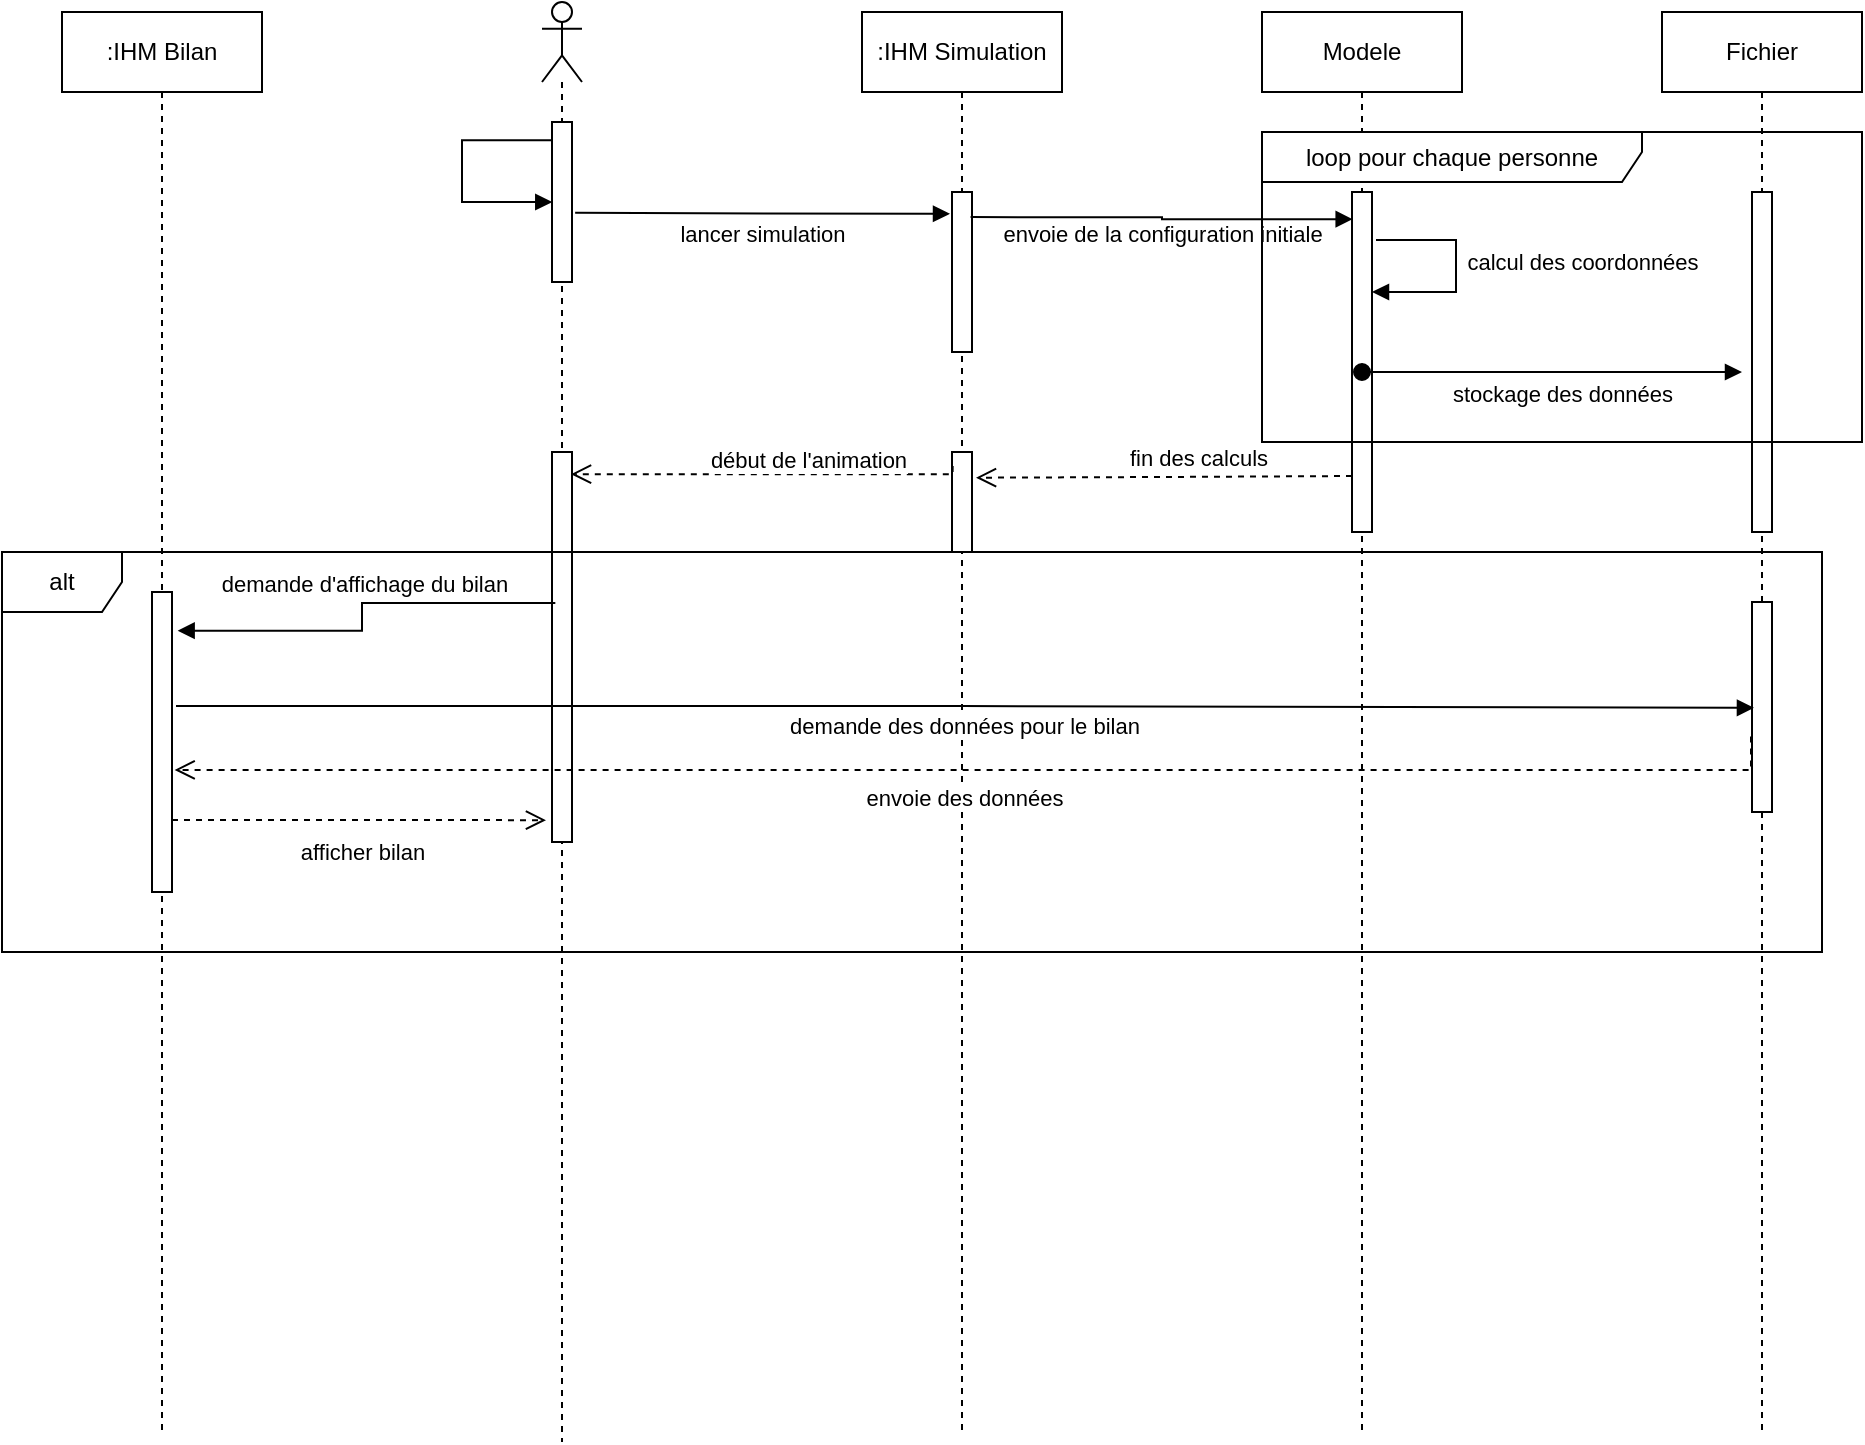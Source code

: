 <mxfile version="15.4.0" type="device"><diagram id="C5RBs43oDa-KdzZeNtuy" name="Page-1"><mxGraphModel dx="1662" dy="822" grid="1" gridSize="10" guides="1" tooltips="1" connect="1" arrows="1" fold="1" page="1" pageScale="1" pageWidth="827" pageHeight="1169" math="0" shadow="0"><root><mxCell id="WIyWlLk6GJQsqaUBKTNV-0"/><mxCell id="WIyWlLk6GJQsqaUBKTNV-1" parent="WIyWlLk6GJQsqaUBKTNV-0"/><mxCell id="RIWpIvvkd0W6Hmma8yle-0" value=":IHM Bilan" style="shape=umlLifeline;perimeter=lifelinePerimeter;whiteSpace=wrap;html=1;container=1;collapsible=0;recursiveResize=0;outlineConnect=0;" parent="WIyWlLk6GJQsqaUBKTNV-1" vertex="1"><mxGeometry x="80" y="20" width="100" height="710" as="geometry"/></mxCell><mxCell id="RIWpIvvkd0W6Hmma8yle-41" value="" style="html=1;points=[];perimeter=orthogonalPerimeter;" parent="RIWpIvvkd0W6Hmma8yle-0" vertex="1"><mxGeometry x="45" y="290" width="10" height="150" as="geometry"/></mxCell><mxCell id="RIWpIvvkd0W6Hmma8yle-2" value=":IHM Simulation" style="shape=umlLifeline;perimeter=lifelinePerimeter;whiteSpace=wrap;html=1;container=1;collapsible=0;recursiveResize=0;outlineConnect=0;" parent="WIyWlLk6GJQsqaUBKTNV-1" vertex="1"><mxGeometry x="480" y="20" width="100" height="710" as="geometry"/></mxCell><mxCell id="RIWpIvvkd0W6Hmma8yle-18" value="" style="html=1;points=[];perimeter=orthogonalPerimeter;" parent="RIWpIvvkd0W6Hmma8yle-2" vertex="1"><mxGeometry x="45" y="90" width="10" height="80" as="geometry"/></mxCell><mxCell id="RIWpIvvkd0W6Hmma8yle-36" value="" style="html=1;points=[];perimeter=orthogonalPerimeter;" parent="RIWpIvvkd0W6Hmma8yle-2" vertex="1"><mxGeometry x="45" y="220" width="10" height="50" as="geometry"/></mxCell><mxCell id="RIWpIvvkd0W6Hmma8yle-3" value="Fichier" style="shape=umlLifeline;perimeter=lifelinePerimeter;whiteSpace=wrap;html=1;container=1;collapsible=0;recursiveResize=0;outlineConnect=0;" parent="WIyWlLk6GJQsqaUBKTNV-1" vertex="1"><mxGeometry x="880" y="20" width="100" height="710" as="geometry"/></mxCell><mxCell id="RIWpIvvkd0W6Hmma8yle-30" value="" style="html=1;points=[];perimeter=orthogonalPerimeter;" parent="RIWpIvvkd0W6Hmma8yle-3" vertex="1"><mxGeometry x="45" y="90" width="10" height="170" as="geometry"/></mxCell><mxCell id="RIWpIvvkd0W6Hmma8yle-48" value="" style="html=1;points=[];perimeter=orthogonalPerimeter;" parent="RIWpIvvkd0W6Hmma8yle-3" vertex="1"><mxGeometry x="45" y="295" width="10" height="105" as="geometry"/></mxCell><mxCell id="RIWpIvvkd0W6Hmma8yle-4" value="Modele" style="shape=umlLifeline;perimeter=lifelinePerimeter;whiteSpace=wrap;html=1;container=1;collapsible=0;recursiveResize=0;outlineConnect=0;" parent="WIyWlLk6GJQsqaUBKTNV-1" vertex="1"><mxGeometry x="680" y="20" width="100" height="710" as="geometry"/></mxCell><mxCell id="RIWpIvvkd0W6Hmma8yle-22" value="" style="html=1;points=[];perimeter=orthogonalPerimeter;" parent="RIWpIvvkd0W6Hmma8yle-4" vertex="1"><mxGeometry x="45" y="90" width="10" height="170" as="geometry"/></mxCell><mxCell id="RIWpIvvkd0W6Hmma8yle-28" value="calcul des coordonnées" style="html=1;verticalAlign=bottom;endArrow=block;rounded=0;edgeStyle=orthogonalEdgeStyle;" parent="RIWpIvvkd0W6Hmma8yle-4" target="RIWpIvvkd0W6Hmma8yle-22" edge="1"><mxGeometry x="0.107" y="63" width="80" relative="1" as="geometry"><mxPoint x="57" y="114" as="sourcePoint"/><mxPoint x="120" y="160" as="targetPoint"/><Array as="points"><mxPoint x="97" y="114"/><mxPoint x="97" y="140"/></Array><mxPoint as="offset"/></mxGeometry></mxCell><mxCell id="RIWpIvvkd0W6Hmma8yle-21" value="lancer simulation" style="html=1;verticalAlign=bottom;endArrow=block;rounded=0;edgeStyle=orthogonalEdgeStyle;exitX=1.157;exitY=0.629;exitDx=0;exitDy=0;exitPerimeter=0;entryX=-0.1;entryY=0.136;entryDx=0;entryDy=0;entryPerimeter=0;" parent="WIyWlLk6GJQsqaUBKTNV-1" target="RIWpIvvkd0W6Hmma8yle-18" edge="1"><mxGeometry x="0.0" y="-19" width="80" relative="1" as="geometry"><mxPoint x="336.57" y="120.32" as="sourcePoint"/><mxPoint x="470" y="250" as="targetPoint"/><mxPoint as="offset"/></mxGeometry></mxCell><mxCell id="RIWpIvvkd0W6Hmma8yle-23" value="envoie de la configuration initiale" style="html=1;verticalAlign=bottom;endArrow=block;rounded=0;edgeStyle=orthogonalEdgeStyle;exitX=0.929;exitY=0.157;exitDx=0;exitDy=0;exitPerimeter=0;entryX=0.033;entryY=0.08;entryDx=0;entryDy=0;entryPerimeter=0;" parent="WIyWlLk6GJQsqaUBKTNV-1" source="RIWpIvvkd0W6Hmma8yle-18" target="RIWpIvvkd0W6Hmma8yle-22" edge="1"><mxGeometry x="0.007" y="-16" relative="1" as="geometry"><mxPoint x="560" y="121" as="sourcePoint"/><mxPoint x="730" y="118" as="targetPoint"/><Array as="points"/><mxPoint as="offset"/></mxGeometry></mxCell><mxCell id="RIWpIvvkd0W6Hmma8yle-25" value="" style="shape=umlLifeline;participant=umlActor;perimeter=lifelinePerimeter;whiteSpace=wrap;html=1;container=1;collapsible=0;recursiveResize=0;verticalAlign=top;spacingTop=36;outlineConnect=0;" parent="WIyWlLk6GJQsqaUBKTNV-1" vertex="1"><mxGeometry x="320" y="15" width="20" height="720" as="geometry"/></mxCell><mxCell id="RIWpIvvkd0W6Hmma8yle-26" value="" style="html=1;points=[];perimeter=orthogonalPerimeter;" parent="RIWpIvvkd0W6Hmma8yle-25" vertex="1"><mxGeometry x="5" y="60" width="10" height="80" as="geometry"/></mxCell><mxCell id="RIWpIvvkd0W6Hmma8yle-27" value="" style="html=1;verticalAlign=bottom;endArrow=block;rounded=0;edgeStyle=orthogonalEdgeStyle;entryX=0.014;entryY=0.5;entryDx=0;entryDy=0;entryPerimeter=0;exitX=-0.043;exitY=0.114;exitDx=0;exitDy=0;exitPerimeter=0;" parent="RIWpIvvkd0W6Hmma8yle-25" source="RIWpIvvkd0W6Hmma8yle-26" target="RIWpIvvkd0W6Hmma8yle-26" edge="1"><mxGeometry width="80" relative="1" as="geometry"><mxPoint x="-10" y="69" as="sourcePoint"/><mxPoint y="100" as="targetPoint"/><Array as="points"><mxPoint x="-40" y="69"/><mxPoint x="-40" y="100"/></Array></mxGeometry></mxCell><mxCell id="RIWpIvvkd0W6Hmma8yle-39" value="" style="html=1;points=[];perimeter=orthogonalPerimeter;" parent="RIWpIvvkd0W6Hmma8yle-25" vertex="1"><mxGeometry x="5" y="225" width="10" height="195" as="geometry"/></mxCell><mxCell id="RIWpIvvkd0W6Hmma8yle-32" value="loop pour chaque personne" style="shape=umlFrame;whiteSpace=wrap;html=1;width=190;height=25;" parent="WIyWlLk6GJQsqaUBKTNV-1" vertex="1"><mxGeometry x="680" y="80" width="300" height="155" as="geometry"/></mxCell><mxCell id="RIWpIvvkd0W6Hmma8yle-34" value="stockage des données" style="html=1;verticalAlign=bottom;startArrow=oval;startFill=1;endArrow=block;startSize=8;rounded=0;edgeStyle=orthogonalEdgeStyle;" parent="WIyWlLk6GJQsqaUBKTNV-1" edge="1"><mxGeometry x="0.053" y="-20" width="60" relative="1" as="geometry"><mxPoint x="730" y="200" as="sourcePoint"/><mxPoint x="920" y="200" as="targetPoint"/><Array as="points"><mxPoint x="920" y="200"/></Array><mxPoint as="offset"/></mxGeometry></mxCell><mxCell id="RIWpIvvkd0W6Hmma8yle-38" value="fin des calculs" style="html=1;verticalAlign=bottom;endArrow=open;dashed=1;endSize=8;rounded=0;edgeStyle=orthogonalEdgeStyle;entryX=1.2;entryY=0.257;entryDx=0;entryDy=0;entryPerimeter=0;" parent="WIyWlLk6GJQsqaUBKTNV-1" target="RIWpIvvkd0W6Hmma8yle-36" edge="1"><mxGeometry x="0.008" y="18" relative="1" as="geometry"><mxPoint x="725" y="252" as="sourcePoint"/><mxPoint x="560" y="252" as="targetPoint"/><Array as="points"/><mxPoint as="offset"/></mxGeometry></mxCell><mxCell id="RIWpIvvkd0W6Hmma8yle-40" value="début de l'animation" style="html=1;verticalAlign=bottom;endArrow=open;dashed=1;endSize=8;rounded=0;edgeStyle=orthogonalEdgeStyle;exitX=0.033;exitY=0.14;exitDx=0;exitDy=0;exitPerimeter=0;entryX=0.95;entryY=0.057;entryDx=0;entryDy=0;entryPerimeter=0;" parent="WIyWlLk6GJQsqaUBKTNV-1" source="RIWpIvvkd0W6Hmma8yle-36" target="RIWpIvvkd0W6Hmma8yle-39" edge="1"><mxGeometry x="-0.217" y="2" relative="1" as="geometry"><mxPoint x="519.16" y="250.0" as="sourcePoint"/><mxPoint x="360" y="251" as="targetPoint"/><mxPoint as="offset"/><Array as="points"><mxPoint x="525" y="251"/></Array></mxGeometry></mxCell><mxCell id="RIWpIvvkd0W6Hmma8yle-43" value="demande d'affichage du bilan" style="html=1;verticalAlign=bottom;endArrow=block;rounded=0;edgeStyle=orthogonalEdgeStyle;exitX=0.166;exitY=0.387;exitDx=0;exitDy=0;exitPerimeter=0;entryX=1.283;entryY=0.129;entryDx=0;entryDy=0;entryPerimeter=0;" parent="WIyWlLk6GJQsqaUBKTNV-1" source="RIWpIvvkd0W6Hmma8yle-39" target="RIWpIvvkd0W6Hmma8yle-41" edge="1"><mxGeometry x="-0.055" width="80" relative="1" as="geometry"><mxPoint x="180" y="340" as="sourcePoint"/><mxPoint x="260" y="340" as="targetPoint"/><mxPoint as="offset"/></mxGeometry></mxCell><mxCell id="RIWpIvvkd0W6Hmma8yle-46" value="demande des données pour le bilan" style="html=1;verticalAlign=bottom;endArrow=block;rounded=0;edgeStyle=orthogonalEdgeStyle;exitX=1.2;exitY=0.38;exitDx=0;exitDy=0;exitPerimeter=0;entryX=0.097;entryY=0.504;entryDx=0;entryDy=0;entryPerimeter=0;" parent="WIyWlLk6GJQsqaUBKTNV-1" source="RIWpIvvkd0W6Hmma8yle-41" target="RIWpIvvkd0W6Hmma8yle-48" edge="1"><mxGeometry x="-0.001" y="-18" width="80" relative="1" as="geometry"><mxPoint x="180" y="370" as="sourcePoint"/><mxPoint x="872" y="337" as="targetPoint"/><mxPoint as="offset"/></mxGeometry></mxCell><mxCell id="RIWpIvvkd0W6Hmma8yle-49" value="envoie des données" style="html=1;verticalAlign=bottom;endArrow=open;dashed=1;endSize=8;rounded=0;edgeStyle=orthogonalEdgeStyle;exitX=-0.05;exitY=0.64;exitDx=0;exitDy=0;exitPerimeter=0;entryX=1.131;entryY=0.593;entryDx=0;entryDy=0;entryPerimeter=0;" parent="WIyWlLk6GJQsqaUBKTNV-1" source="RIWpIvvkd0W6Hmma8yle-48" target="RIWpIvvkd0W6Hmma8yle-41" edge="1"><mxGeometry x="0.019" y="23" relative="1" as="geometry"><mxPoint x="520" y="430" as="sourcePoint"/><mxPoint x="170" y="375" as="targetPoint"/><Array as="points"><mxPoint x="925" y="399"/></Array><mxPoint as="offset"/></mxGeometry></mxCell><mxCell id="RIWpIvvkd0W6Hmma8yle-50" value="afficher bilan" style="html=1;verticalAlign=bottom;endArrow=open;dashed=1;endSize=8;rounded=0;edgeStyle=orthogonalEdgeStyle;exitX=1;exitY=0.76;exitDx=0;exitDy=0;exitPerimeter=0;entryX=-0.3;entryY=0.944;entryDx=0;entryDy=0;entryPerimeter=0;" parent="WIyWlLk6GJQsqaUBKTNV-1" edge="1" target="RIWpIvvkd0W6Hmma8yle-39" source="RIWpIvvkd0W6Hmma8yle-41"><mxGeometry x="0.017" y="-26" relative="1" as="geometry"><mxPoint x="340" y="440" as="sourcePoint"/><mxPoint x="260" y="440" as="targetPoint"/><mxPoint y="-1" as="offset"/></mxGeometry></mxCell><mxCell id="GkC3QBvKh8zFRXg8PzPs-0" value="alt" style="shape=umlFrame;whiteSpace=wrap;html=1;" vertex="1" parent="WIyWlLk6GJQsqaUBKTNV-1"><mxGeometry x="50" y="290" width="910" height="200" as="geometry"/></mxCell></root></mxGraphModel></diagram></mxfile>